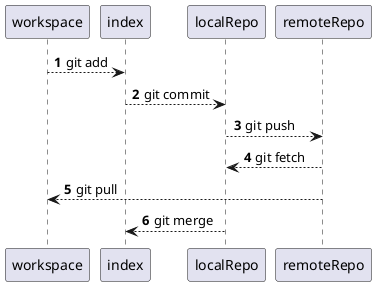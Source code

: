 @startuml
'https://plantuml.com/sequence-diagram

autonumber

workspace --> index: git add
index --> localRepo: git commit
localRepo --> remoteRepo: git push
localRepo <-- remoteRepo : git fetch
workspace <-- remoteRepo : git pull
index<-- localRepo : git merge
@enduml


remoteRepo远程仓库
workspace本地工作目录
localRepo本地仓库
index暂存区
